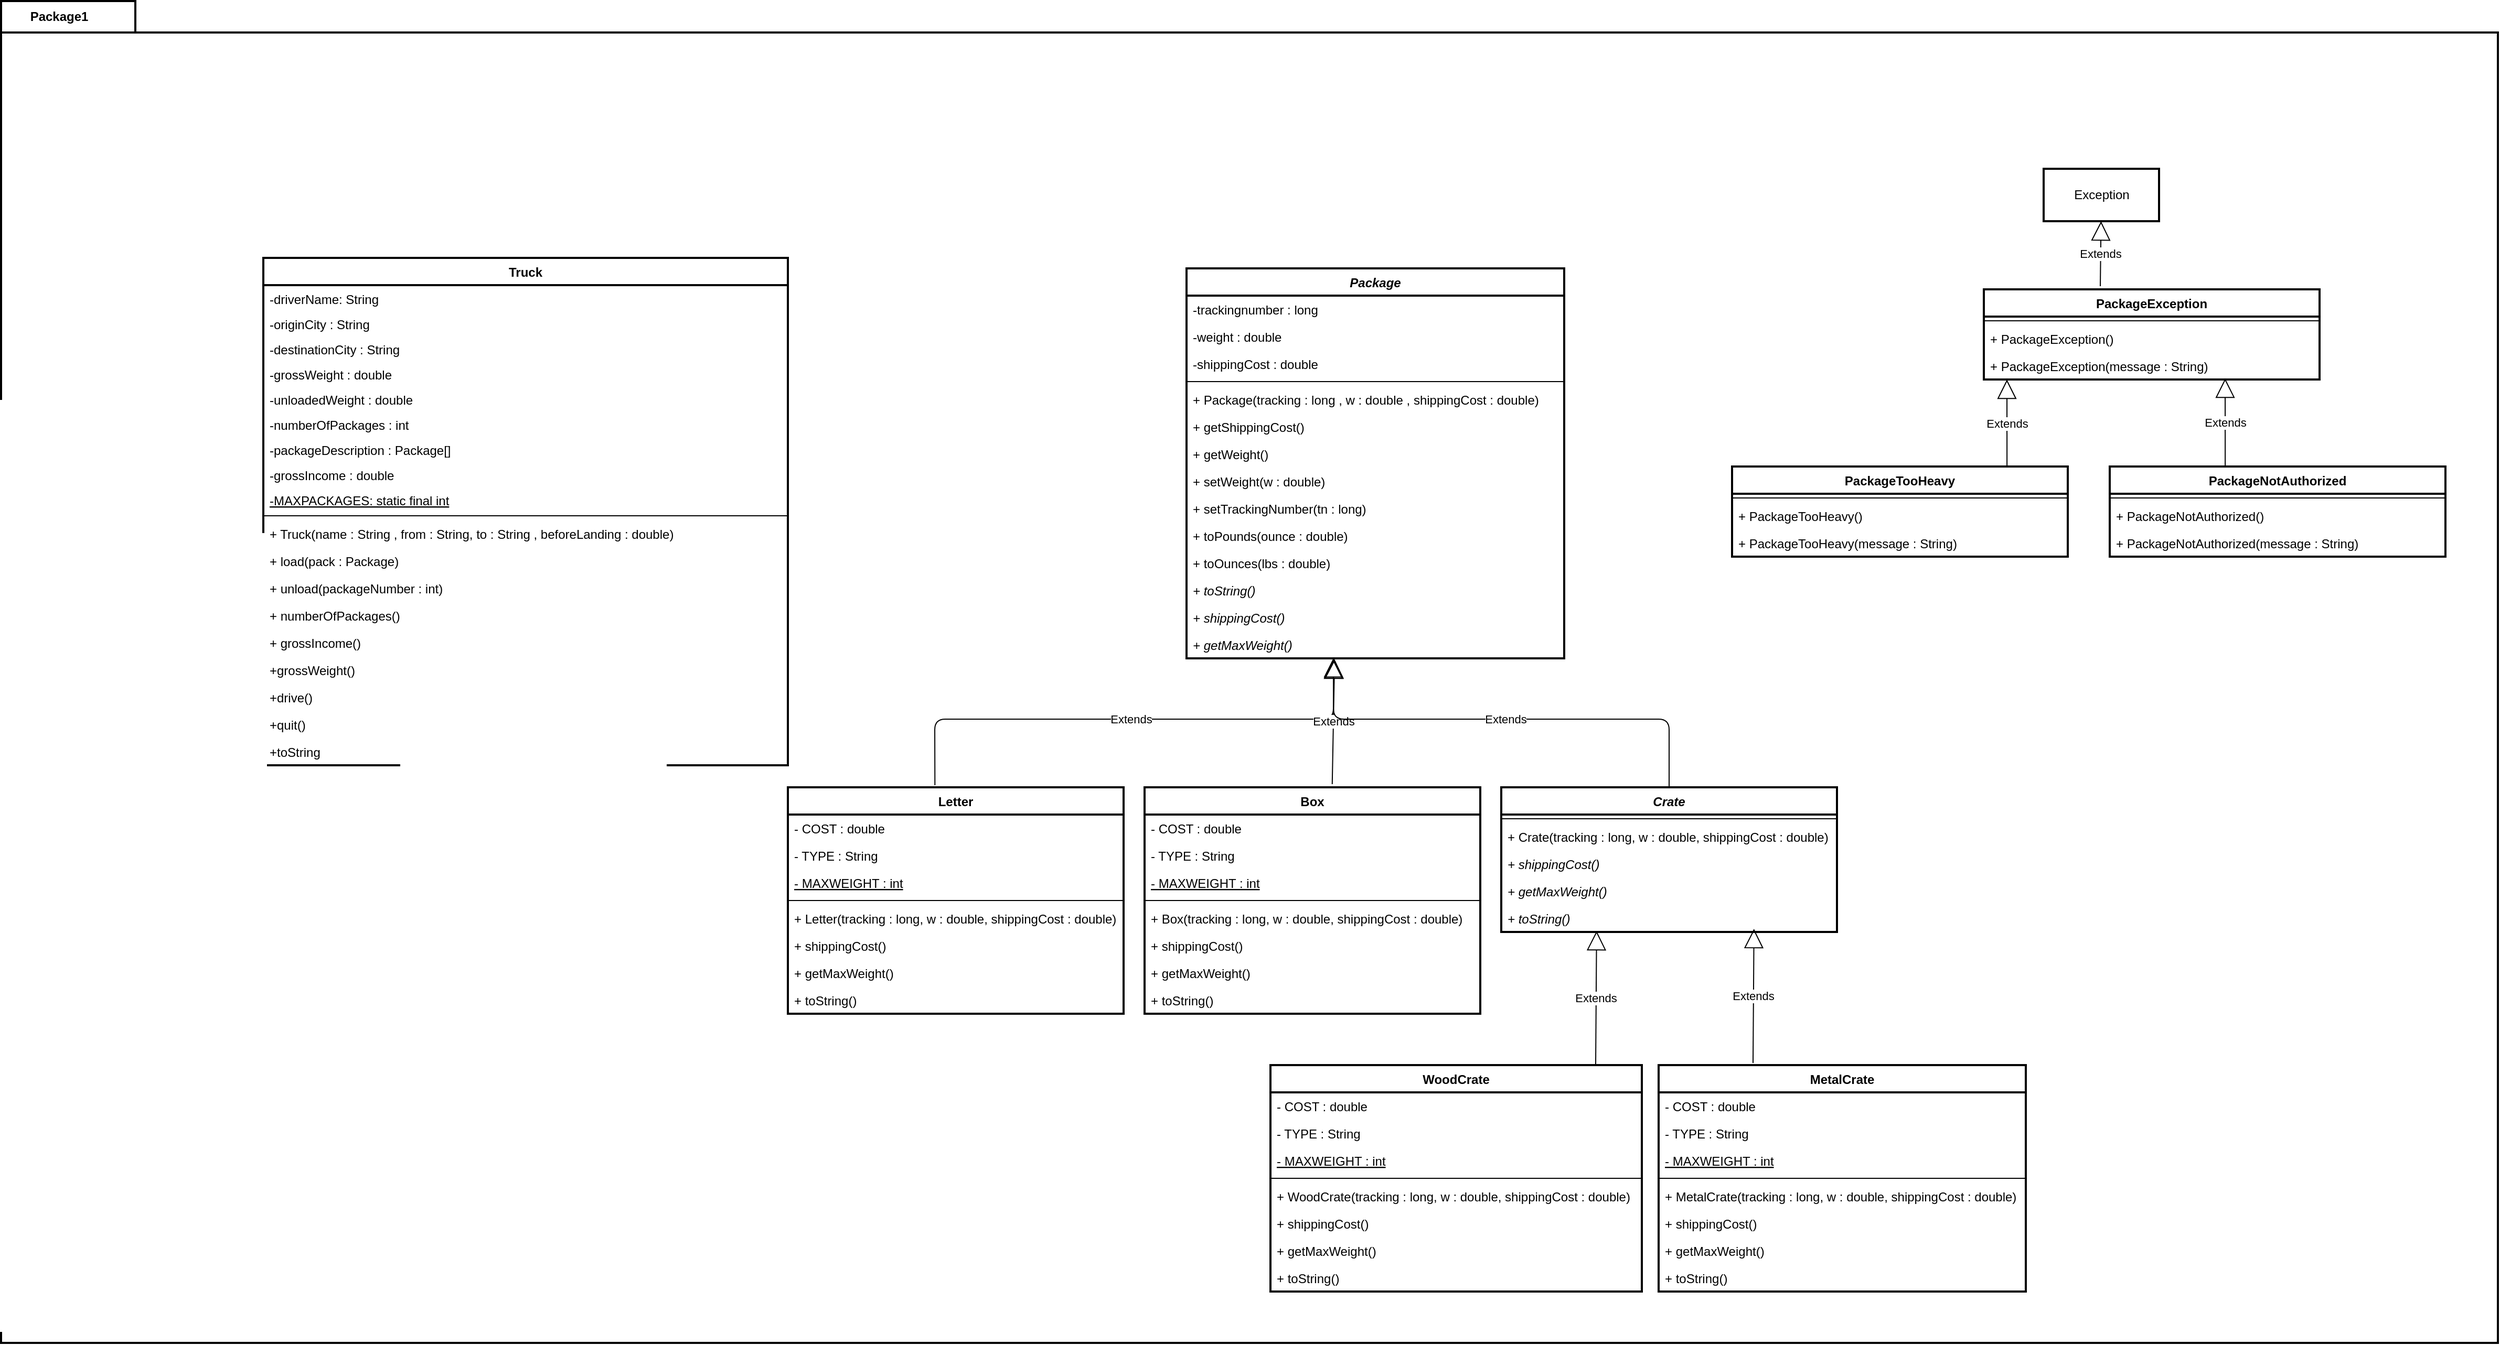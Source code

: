<mxfile version="14.9.0" type="device"><diagram id="C5RBs43oDa-KdzZeNtuy" name="Page-1"><mxGraphModel dx="4028" dy="-80" grid="1" gridSize="10" guides="1" tooltips="1" connect="1" arrows="1" fold="1" page="1" pageScale="1" pageWidth="827" pageHeight="1169" math="0" shadow="0"><root><mxCell id="WIyWlLk6GJQsqaUBKTNV-0"/><mxCell id="WIyWlLk6GJQsqaUBKTNV-1" parent="WIyWlLk6GJQsqaUBKTNV-0"/><mxCell id="uE3vfTBOWrBRtbC8LboP-192" value="Package1" style="shape=folder;fontStyle=1;tabWidth=110;tabHeight=30;tabPosition=left;html=1;boundedLbl=1;labelInHeader=1;container=1;collapsible=0;recursiveResize=0;fontSize=12;strokeColor=#000000;strokeWidth=2;" parent="WIyWlLk6GJQsqaUBKTNV-1" vertex="1"><mxGeometry x="-1210" y="1400" width="2380" height="1280" as="geometry"/></mxCell><mxCell id="uE3vfTBOWrBRtbC8LboP-15" value="Truck" style="swimlane;fontStyle=1;align=center;verticalAlign=top;childLayout=stackLayout;horizontal=1;startSize=26;horizontalStack=0;resizeParent=1;resizeParentMax=0;resizeLast=0;collapsible=1;marginBottom=0;strokeColor=#000000;strokeWidth=2;" parent="uE3vfTBOWrBRtbC8LboP-192" vertex="1"><mxGeometry x="250" y="245" width="500" height="484" as="geometry"/></mxCell><mxCell id="uE3vfTBOWrBRtbC8LboP-31" value="-driverName: String" style="text;strokeColor=none;fillColor=none;align=left;verticalAlign=top;spacingLeft=4;spacingRight=4;overflow=hidden;rotatable=0;points=[[0,0.5],[1,0.5]];portConstraint=eastwest;" parent="uE3vfTBOWrBRtbC8LboP-15" vertex="1"><mxGeometry y="26" width="500" height="24" as="geometry"/></mxCell><mxCell id="uE3vfTBOWrBRtbC8LboP-30" value="-originCity : String" style="text;strokeColor=none;fillColor=none;align=left;verticalAlign=top;spacingLeft=4;spacingRight=4;overflow=hidden;rotatable=0;points=[[0,0.5],[1,0.5]];portConstraint=eastwest;" parent="uE3vfTBOWrBRtbC8LboP-15" vertex="1"><mxGeometry y="50" width="500" height="24" as="geometry"/></mxCell><mxCell id="uE3vfTBOWrBRtbC8LboP-29" value="-destinationCity : String" style="text;strokeColor=none;fillColor=none;align=left;verticalAlign=top;spacingLeft=4;spacingRight=4;overflow=hidden;rotatable=0;points=[[0,0.5],[1,0.5]];portConstraint=eastwest;" parent="uE3vfTBOWrBRtbC8LboP-15" vertex="1"><mxGeometry y="74" width="500" height="24" as="geometry"/></mxCell><mxCell id="uE3vfTBOWrBRtbC8LboP-33" value="-grossWeight : double" style="text;strokeColor=none;fillColor=none;align=left;verticalAlign=top;spacingLeft=4;spacingRight=4;overflow=hidden;rotatable=0;points=[[0,0.5],[1,0.5]];portConstraint=eastwest;" parent="uE3vfTBOWrBRtbC8LboP-15" vertex="1"><mxGeometry y="98" width="500" height="24" as="geometry"/></mxCell><mxCell id="uE3vfTBOWrBRtbC8LboP-32" value="-unloadedWeight : double" style="text;strokeColor=none;fillColor=none;align=left;verticalAlign=top;spacingLeft=4;spacingRight=4;overflow=hidden;rotatable=0;points=[[0,0.5],[1,0.5]];portConstraint=eastwest;" parent="uE3vfTBOWrBRtbC8LboP-15" vertex="1"><mxGeometry y="122" width="500" height="24" as="geometry"/></mxCell><mxCell id="uE3vfTBOWrBRtbC8LboP-34" value="-numberOfPackages : int" style="text;strokeColor=none;fillColor=none;align=left;verticalAlign=top;spacingLeft=4;spacingRight=4;overflow=hidden;rotatable=0;points=[[0,0.5],[1,0.5]];portConstraint=eastwest;" parent="uE3vfTBOWrBRtbC8LboP-15" vertex="1"><mxGeometry y="146" width="500" height="24" as="geometry"/></mxCell><mxCell id="uE3vfTBOWrBRtbC8LboP-35" value="-packageDescription : Package[]" style="text;strokeColor=none;fillColor=none;align=left;verticalAlign=top;spacingLeft=4;spacingRight=4;overflow=hidden;rotatable=0;points=[[0,0.5],[1,0.5]];portConstraint=eastwest;" parent="uE3vfTBOWrBRtbC8LboP-15" vertex="1"><mxGeometry y="170" width="500" height="24" as="geometry"/></mxCell><mxCell id="uE3vfTBOWrBRtbC8LboP-36" value="-grossIncome : double" style="text;strokeColor=none;fillColor=none;align=left;verticalAlign=top;spacingLeft=4;spacingRight=4;overflow=hidden;rotatable=0;points=[[0,0.5],[1,0.5]];portConstraint=eastwest;" parent="uE3vfTBOWrBRtbC8LboP-15" vertex="1"><mxGeometry y="194" width="500" height="24" as="geometry"/></mxCell><mxCell id="uE3vfTBOWrBRtbC8LboP-16" value="-MAXPACKAGES: static final int" style="text;strokeColor=none;fillColor=none;align=left;verticalAlign=top;spacingLeft=4;spacingRight=4;overflow=hidden;rotatable=0;points=[[0,0.5],[1,0.5]];portConstraint=eastwest;fontStyle=4" parent="uE3vfTBOWrBRtbC8LboP-15" vertex="1"><mxGeometry y="218" width="500" height="24" as="geometry"/></mxCell><mxCell id="uE3vfTBOWrBRtbC8LboP-17" value="" style="line;strokeWidth=1;fillColor=none;align=left;verticalAlign=middle;spacingTop=-1;spacingLeft=3;spacingRight=3;rotatable=0;labelPosition=right;points=[];portConstraint=eastwest;" parent="uE3vfTBOWrBRtbC8LboP-15" vertex="1"><mxGeometry y="242" width="500" height="8" as="geometry"/></mxCell><mxCell id="uE3vfTBOWrBRtbC8LboP-37" value="+ Truck(name : String , from : String, to : String , beforeLanding : double)" style="text;strokeColor=none;fillColor=none;align=left;verticalAlign=top;spacingLeft=4;spacingRight=4;overflow=hidden;rotatable=0;points=[[0,0.5],[1,0.5]];portConstraint=eastwest;" parent="uE3vfTBOWrBRtbC8LboP-15" vertex="1"><mxGeometry y="250" width="500" height="26" as="geometry"/></mxCell><mxCell id="uE3vfTBOWrBRtbC8LboP-38" value="+ load(pack : Package)" style="text;strokeColor=none;fillColor=none;align=left;verticalAlign=top;spacingLeft=4;spacingRight=4;overflow=hidden;rotatable=0;points=[[0,0.5],[1,0.5]];portConstraint=eastwest;" parent="uE3vfTBOWrBRtbC8LboP-15" vertex="1"><mxGeometry y="276" width="500" height="26" as="geometry"/></mxCell><mxCell id="uE3vfTBOWrBRtbC8LboP-18" value="+ unload(packageNumber : int)" style="text;strokeColor=none;fillColor=none;align=left;verticalAlign=top;spacingLeft=4;spacingRight=4;overflow=hidden;rotatable=0;points=[[0,0.5],[1,0.5]];portConstraint=eastwest;" parent="uE3vfTBOWrBRtbC8LboP-15" vertex="1"><mxGeometry y="302" width="500" height="26" as="geometry"/></mxCell><mxCell id="uE3vfTBOWrBRtbC8LboP-94" value="+ numberOfPackages()" style="text;strokeColor=none;fillColor=none;align=left;verticalAlign=top;spacingLeft=4;spacingRight=4;overflow=hidden;rotatable=0;points=[[0,0.5],[1,0.5]];portConstraint=eastwest;" parent="uE3vfTBOWrBRtbC8LboP-15" vertex="1"><mxGeometry y="328" width="500" height="26" as="geometry"/></mxCell><mxCell id="uE3vfTBOWrBRtbC8LboP-95" value="+ grossIncome()" style="text;strokeColor=none;fillColor=none;align=left;verticalAlign=top;spacingLeft=4;spacingRight=4;overflow=hidden;rotatable=0;points=[[0,0.5],[1,0.5]];portConstraint=eastwest;" parent="uE3vfTBOWrBRtbC8LboP-15" vertex="1"><mxGeometry y="354" width="500" height="26" as="geometry"/></mxCell><mxCell id="uE3vfTBOWrBRtbC8LboP-96" value="+grossWeight()" style="text;strokeColor=none;fillColor=none;align=left;verticalAlign=top;spacingLeft=4;spacingRight=4;overflow=hidden;rotatable=0;points=[[0,0.5],[1,0.5]];portConstraint=eastwest;" parent="uE3vfTBOWrBRtbC8LboP-15" vertex="1"><mxGeometry y="380" width="500" height="26" as="geometry"/></mxCell><mxCell id="uE3vfTBOWrBRtbC8LboP-97" value="+drive()" style="text;strokeColor=none;fillColor=none;align=left;verticalAlign=top;spacingLeft=4;spacingRight=4;overflow=hidden;rotatable=0;points=[[0,0.5],[1,0.5]];portConstraint=eastwest;" parent="uE3vfTBOWrBRtbC8LboP-15" vertex="1"><mxGeometry y="406" width="500" height="26" as="geometry"/></mxCell><mxCell id="uE3vfTBOWrBRtbC8LboP-98" value="+quit()" style="text;strokeColor=none;fillColor=none;align=left;verticalAlign=top;spacingLeft=4;spacingRight=4;overflow=hidden;rotatable=0;points=[[0,0.5],[1,0.5]];portConstraint=eastwest;" parent="uE3vfTBOWrBRtbC8LboP-15" vertex="1"><mxGeometry y="432" width="500" height="26" as="geometry"/></mxCell><mxCell id="uE3vfTBOWrBRtbC8LboP-99" value="+toString" style="text;strokeColor=none;fillColor=none;align=left;verticalAlign=top;spacingLeft=4;spacingRight=4;overflow=hidden;rotatable=0;points=[[0,0.5],[1,0.5]];portConstraint=eastwest;" parent="uE3vfTBOWrBRtbC8LboP-15" vertex="1"><mxGeometry y="458" width="500" height="26" as="geometry"/></mxCell><mxCell id="uE3vfTBOWrBRtbC8LboP-100" value="Package" style="swimlane;fontStyle=3;align=center;verticalAlign=top;childLayout=stackLayout;horizontal=1;startSize=26;horizontalStack=0;resizeParent=1;resizeParentMax=0;resizeLast=0;collapsible=1;marginBottom=0;strokeColor=#000000;strokeWidth=2;" parent="uE3vfTBOWrBRtbC8LboP-192" vertex="1"><mxGeometry x="1130" y="255" width="360" height="372" as="geometry"/></mxCell><mxCell id="uE3vfTBOWrBRtbC8LboP-101" value="-trackingnumber : long" style="text;strokeColor=none;fillColor=none;align=left;verticalAlign=top;spacingLeft=4;spacingRight=4;overflow=hidden;rotatable=0;points=[[0,0.5],[1,0.5]];portConstraint=eastwest;" parent="uE3vfTBOWrBRtbC8LboP-100" vertex="1"><mxGeometry y="26" width="360" height="26" as="geometry"/></mxCell><mxCell id="uE3vfTBOWrBRtbC8LboP-104" value="-weight : double" style="text;strokeColor=none;fillColor=none;align=left;verticalAlign=top;spacingLeft=4;spacingRight=4;overflow=hidden;rotatable=0;points=[[0,0.5],[1,0.5]];portConstraint=eastwest;" parent="uE3vfTBOWrBRtbC8LboP-100" vertex="1"><mxGeometry y="52" width="360" height="26" as="geometry"/></mxCell><mxCell id="uE3vfTBOWrBRtbC8LboP-105" value="-shippingCost : double" style="text;strokeColor=none;fillColor=none;align=left;verticalAlign=top;spacingLeft=4;spacingRight=4;overflow=hidden;rotatable=0;points=[[0,0.5],[1,0.5]];portConstraint=eastwest;" parent="uE3vfTBOWrBRtbC8LboP-100" vertex="1"><mxGeometry y="78" width="360" height="26" as="geometry"/></mxCell><mxCell id="uE3vfTBOWrBRtbC8LboP-102" value="" style="line;strokeWidth=1;fillColor=none;align=left;verticalAlign=middle;spacingTop=-1;spacingLeft=3;spacingRight=3;rotatable=0;labelPosition=right;points=[];portConstraint=eastwest;" parent="uE3vfTBOWrBRtbC8LboP-100" vertex="1"><mxGeometry y="104" width="360" height="8" as="geometry"/></mxCell><mxCell id="uE3vfTBOWrBRtbC8LboP-103" value="+ Package(tracking : long , w : double , shippingCost : double)" style="text;strokeColor=none;fillColor=none;align=left;verticalAlign=top;spacingLeft=4;spacingRight=4;overflow=hidden;rotatable=0;points=[[0,0.5],[1,0.5]];portConstraint=eastwest;" parent="uE3vfTBOWrBRtbC8LboP-100" vertex="1"><mxGeometry y="112" width="360" height="26" as="geometry"/></mxCell><mxCell id="uE3vfTBOWrBRtbC8LboP-112" value="+ getShippingCost()" style="text;strokeColor=none;fillColor=none;align=left;verticalAlign=top;spacingLeft=4;spacingRight=4;overflow=hidden;rotatable=0;points=[[0,0.5],[1,0.5]];portConstraint=eastwest;" parent="uE3vfTBOWrBRtbC8LboP-100" vertex="1"><mxGeometry y="138" width="360" height="26" as="geometry"/></mxCell><mxCell id="uE3vfTBOWrBRtbC8LboP-111" value="+ getWeight()" style="text;strokeColor=none;fillColor=none;align=left;verticalAlign=top;spacingLeft=4;spacingRight=4;overflow=hidden;rotatable=0;points=[[0,0.5],[1,0.5]];portConstraint=eastwest;" parent="uE3vfTBOWrBRtbC8LboP-100" vertex="1"><mxGeometry y="164" width="360" height="26" as="geometry"/></mxCell><mxCell id="uE3vfTBOWrBRtbC8LboP-113" value="+ setWeight(w : double)" style="text;strokeColor=none;fillColor=none;align=left;verticalAlign=top;spacingLeft=4;spacingRight=4;overflow=hidden;rotatable=0;points=[[0,0.5],[1,0.5]];portConstraint=eastwest;" parent="uE3vfTBOWrBRtbC8LboP-100" vertex="1"><mxGeometry y="190" width="360" height="26" as="geometry"/></mxCell><mxCell id="uE3vfTBOWrBRtbC8LboP-115" value="+ setTrackingNumber(tn : long)" style="text;strokeColor=none;fillColor=none;align=left;verticalAlign=top;spacingLeft=4;spacingRight=4;overflow=hidden;rotatable=0;points=[[0,0.5],[1,0.5]];portConstraint=eastwest;" parent="uE3vfTBOWrBRtbC8LboP-100" vertex="1"><mxGeometry y="216" width="360" height="26" as="geometry"/></mxCell><mxCell id="uE3vfTBOWrBRtbC8LboP-116" value="+ toPounds(ounce : double)" style="text;strokeColor=none;fillColor=none;align=left;verticalAlign=top;spacingLeft=4;spacingRight=4;overflow=hidden;rotatable=0;points=[[0,0.5],[1,0.5]];portConstraint=eastwest;" parent="uE3vfTBOWrBRtbC8LboP-100" vertex="1"><mxGeometry y="242" width="360" height="26" as="geometry"/></mxCell><mxCell id="uE3vfTBOWrBRtbC8LboP-117" value="+ toOunces(lbs : double)" style="text;strokeColor=none;fillColor=none;align=left;verticalAlign=top;spacingLeft=4;spacingRight=4;overflow=hidden;rotatable=0;points=[[0,0.5],[1,0.5]];portConstraint=eastwest;" parent="uE3vfTBOWrBRtbC8LboP-100" vertex="1"><mxGeometry y="268" width="360" height="26" as="geometry"/></mxCell><mxCell id="uE3vfTBOWrBRtbC8LboP-118" value="+ toString()" style="text;strokeColor=none;fillColor=none;align=left;verticalAlign=top;spacingLeft=4;spacingRight=4;overflow=hidden;rotatable=0;points=[[0,0.5],[1,0.5]];portConstraint=eastwest;fontStyle=2" parent="uE3vfTBOWrBRtbC8LboP-100" vertex="1"><mxGeometry y="294" width="360" height="26" as="geometry"/></mxCell><mxCell id="uE3vfTBOWrBRtbC8LboP-119" value="+ shippingCost()" style="text;strokeColor=none;fillColor=none;align=left;verticalAlign=top;spacingLeft=4;spacingRight=4;overflow=hidden;rotatable=0;points=[[0,0.5],[1,0.5]];portConstraint=eastwest;fontStyle=2" parent="uE3vfTBOWrBRtbC8LboP-100" vertex="1"><mxGeometry y="320" width="360" height="26" as="geometry"/></mxCell><mxCell id="uE3vfTBOWrBRtbC8LboP-106" value="+ getMaxWeight()" style="text;strokeColor=none;fillColor=none;align=left;verticalAlign=top;spacingLeft=4;spacingRight=4;overflow=hidden;rotatable=0;points=[[0,0.5],[1,0.5]];portConstraint=eastwest;fontStyle=2" parent="uE3vfTBOWrBRtbC8LboP-100" vertex="1"><mxGeometry y="346" width="360" height="26" as="geometry"/></mxCell><mxCell id="uE3vfTBOWrBRtbC8LboP-120" value="Letter" style="swimlane;fontStyle=1;align=center;verticalAlign=top;childLayout=stackLayout;horizontal=1;startSize=26;horizontalStack=0;resizeParent=1;resizeParentMax=0;resizeLast=0;collapsible=1;marginBottom=0;strokeColor=#000000;strokeWidth=2;" parent="uE3vfTBOWrBRtbC8LboP-192" vertex="1"><mxGeometry x="750" y="750" width="320" height="216" as="geometry"/></mxCell><mxCell id="uE3vfTBOWrBRtbC8LboP-126" value="- COST : double" style="text;strokeColor=none;fillColor=none;align=left;verticalAlign=top;spacingLeft=4;spacingRight=4;overflow=hidden;rotatable=0;points=[[0,0.5],[1,0.5]];portConstraint=eastwest;" parent="uE3vfTBOWrBRtbC8LboP-120" vertex="1"><mxGeometry y="26" width="320" height="26" as="geometry"/></mxCell><mxCell id="uE3vfTBOWrBRtbC8LboP-127" value="- TYPE : String" style="text;strokeColor=none;fillColor=none;align=left;verticalAlign=top;spacingLeft=4;spacingRight=4;overflow=hidden;rotatable=0;points=[[0,0.5],[1,0.5]];portConstraint=eastwest;" parent="uE3vfTBOWrBRtbC8LboP-120" vertex="1"><mxGeometry y="52" width="320" height="26" as="geometry"/></mxCell><mxCell id="uE3vfTBOWrBRtbC8LboP-121" value="- MAXWEIGHT : int" style="text;strokeColor=none;fillColor=none;align=left;verticalAlign=top;spacingLeft=4;spacingRight=4;overflow=hidden;rotatable=0;points=[[0,0.5],[1,0.5]];portConstraint=eastwest;fontStyle=4" parent="uE3vfTBOWrBRtbC8LboP-120" vertex="1"><mxGeometry y="78" width="320" height="26" as="geometry"/></mxCell><mxCell id="uE3vfTBOWrBRtbC8LboP-122" value="" style="line;strokeWidth=1;fillColor=none;align=left;verticalAlign=middle;spacingTop=-1;spacingLeft=3;spacingRight=3;rotatable=0;labelPosition=right;points=[];portConstraint=eastwest;" parent="uE3vfTBOWrBRtbC8LboP-120" vertex="1"><mxGeometry y="104" width="320" height="8" as="geometry"/></mxCell><mxCell id="uE3vfTBOWrBRtbC8LboP-128" value="+ Letter(tracking : long, w : double, shippingCost : double)" style="text;strokeColor=none;fillColor=none;align=left;verticalAlign=top;spacingLeft=4;spacingRight=4;overflow=hidden;rotatable=0;points=[[0,0.5],[1,0.5]];portConstraint=eastwest;" parent="uE3vfTBOWrBRtbC8LboP-120" vertex="1"><mxGeometry y="112" width="320" height="26" as="geometry"/></mxCell><mxCell id="uE3vfTBOWrBRtbC8LboP-129" value="+ shippingCost()" style="text;strokeColor=none;fillColor=none;align=left;verticalAlign=top;spacingLeft=4;spacingRight=4;overflow=hidden;rotatable=0;points=[[0,0.5],[1,0.5]];portConstraint=eastwest;" parent="uE3vfTBOWrBRtbC8LboP-120" vertex="1"><mxGeometry y="138" width="320" height="26" as="geometry"/></mxCell><mxCell id="uE3vfTBOWrBRtbC8LboP-130" value="+ getMaxWeight()" style="text;strokeColor=none;fillColor=none;align=left;verticalAlign=top;spacingLeft=4;spacingRight=4;overflow=hidden;rotatable=0;points=[[0,0.5],[1,0.5]];portConstraint=eastwest;" parent="uE3vfTBOWrBRtbC8LboP-120" vertex="1"><mxGeometry y="164" width="320" height="26" as="geometry"/></mxCell><mxCell id="uE3vfTBOWrBRtbC8LboP-123" value="+ toString()" style="text;strokeColor=none;fillColor=none;align=left;verticalAlign=top;spacingLeft=4;spacingRight=4;overflow=hidden;rotatable=0;points=[[0,0.5],[1,0.5]];portConstraint=eastwest;" parent="uE3vfTBOWrBRtbC8LboP-120" vertex="1"><mxGeometry y="190" width="320" height="26" as="geometry"/></mxCell><mxCell id="uE3vfTBOWrBRtbC8LboP-125" value="Extends" style="endArrow=block;endSize=16;endFill=0;html=1;exitX=0.438;exitY=-0.009;exitDx=0;exitDy=0;exitPerimeter=0;" parent="uE3vfTBOWrBRtbC8LboP-192" source="uE3vfTBOWrBRtbC8LboP-120" edge="1"><mxGeometry width="160" relative="1" as="geometry"><mxPoint x="1070" y="775" as="sourcePoint"/><mxPoint x="1270" y="628" as="targetPoint"/><Array as="points"><mxPoint x="890" y="685"/><mxPoint x="1270" y="685"/></Array></mxGeometry></mxCell><mxCell id="uE3vfTBOWrBRtbC8LboP-131" value="Box" style="swimlane;fontStyle=1;align=center;verticalAlign=top;childLayout=stackLayout;horizontal=1;startSize=26;horizontalStack=0;resizeParent=1;resizeParentMax=0;resizeLast=0;collapsible=1;marginBottom=0;strokeColor=#000000;strokeWidth=2;" parent="uE3vfTBOWrBRtbC8LboP-192" vertex="1"><mxGeometry x="1090" y="750" width="320" height="216" as="geometry"/></mxCell><mxCell id="uE3vfTBOWrBRtbC8LboP-132" value="- COST : double" style="text;strokeColor=none;fillColor=none;align=left;verticalAlign=top;spacingLeft=4;spacingRight=4;overflow=hidden;rotatable=0;points=[[0,0.5],[1,0.5]];portConstraint=eastwest;" parent="uE3vfTBOWrBRtbC8LboP-131" vertex="1"><mxGeometry y="26" width="320" height="26" as="geometry"/></mxCell><mxCell id="uE3vfTBOWrBRtbC8LboP-133" value="- TYPE : String" style="text;strokeColor=none;fillColor=none;align=left;verticalAlign=top;spacingLeft=4;spacingRight=4;overflow=hidden;rotatable=0;points=[[0,0.5],[1,0.5]];portConstraint=eastwest;" parent="uE3vfTBOWrBRtbC8LboP-131" vertex="1"><mxGeometry y="52" width="320" height="26" as="geometry"/></mxCell><mxCell id="uE3vfTBOWrBRtbC8LboP-134" value="- MAXWEIGHT : int" style="text;strokeColor=none;fillColor=none;align=left;verticalAlign=top;spacingLeft=4;spacingRight=4;overflow=hidden;rotatable=0;points=[[0,0.5],[1,0.5]];portConstraint=eastwest;fontStyle=4" parent="uE3vfTBOWrBRtbC8LboP-131" vertex="1"><mxGeometry y="78" width="320" height="26" as="geometry"/></mxCell><mxCell id="uE3vfTBOWrBRtbC8LboP-135" value="" style="line;strokeWidth=1;fillColor=none;align=left;verticalAlign=middle;spacingTop=-1;spacingLeft=3;spacingRight=3;rotatable=0;labelPosition=right;points=[];portConstraint=eastwest;" parent="uE3vfTBOWrBRtbC8LboP-131" vertex="1"><mxGeometry y="104" width="320" height="8" as="geometry"/></mxCell><mxCell id="uE3vfTBOWrBRtbC8LboP-136" value="+ Box(tracking : long, w : double, shippingCost : double)" style="text;strokeColor=none;fillColor=none;align=left;verticalAlign=top;spacingLeft=4;spacingRight=4;overflow=hidden;rotatable=0;points=[[0,0.5],[1,0.5]];portConstraint=eastwest;fontSize=12;" parent="uE3vfTBOWrBRtbC8LboP-131" vertex="1"><mxGeometry y="112" width="320" height="26" as="geometry"/></mxCell><mxCell id="uE3vfTBOWrBRtbC8LboP-137" value="+ shippingCost()" style="text;strokeColor=none;fillColor=none;align=left;verticalAlign=top;spacingLeft=4;spacingRight=4;overflow=hidden;rotatable=0;points=[[0,0.5],[1,0.5]];portConstraint=eastwest;" parent="uE3vfTBOWrBRtbC8LboP-131" vertex="1"><mxGeometry y="138" width="320" height="26" as="geometry"/></mxCell><mxCell id="uE3vfTBOWrBRtbC8LboP-138" value="+ getMaxWeight()" style="text;strokeColor=none;fillColor=none;align=left;verticalAlign=top;spacingLeft=4;spacingRight=4;overflow=hidden;rotatable=0;points=[[0,0.5],[1,0.5]];portConstraint=eastwest;" parent="uE3vfTBOWrBRtbC8LboP-131" vertex="1"><mxGeometry y="164" width="320" height="26" as="geometry"/></mxCell><mxCell id="uE3vfTBOWrBRtbC8LboP-139" value="+ toString()" style="text;strokeColor=none;fillColor=none;align=left;verticalAlign=top;spacingLeft=4;spacingRight=4;overflow=hidden;rotatable=0;points=[[0,0.5],[1,0.5]];portConstraint=eastwest;" parent="uE3vfTBOWrBRtbC8LboP-131" vertex="1"><mxGeometry y="190" width="320" height="26" as="geometry"/></mxCell><mxCell id="uE3vfTBOWrBRtbC8LboP-140" value="Extends" style="endArrow=block;endSize=16;endFill=0;html=1;entryX=0.392;entryY=1.032;entryDx=0;entryDy=0;entryPerimeter=0;exitX=0.559;exitY=-0.014;exitDx=0;exitDy=0;exitPerimeter=0;" parent="uE3vfTBOWrBRtbC8LboP-192" source="uE3vfTBOWrBRtbC8LboP-131" target="uE3vfTBOWrBRtbC8LboP-106" edge="1"><mxGeometry width="160" relative="1" as="geometry"><mxPoint x="1271" y="715" as="sourcePoint"/><mxPoint x="1160" y="626.998" as="targetPoint"/><Array as="points"/></mxGeometry></mxCell><mxCell id="uE3vfTBOWrBRtbC8LboP-141" value="Crate" style="swimlane;fontStyle=3;align=center;verticalAlign=top;childLayout=stackLayout;horizontal=1;startSize=26;horizontalStack=0;resizeParent=1;resizeParentMax=0;resizeLast=0;collapsible=1;marginBottom=0;strokeColor=#000000;strokeWidth=2;" parent="uE3vfTBOWrBRtbC8LboP-192" vertex="1"><mxGeometry x="1430" y="750" width="320" height="138" as="geometry"/></mxCell><mxCell id="uE3vfTBOWrBRtbC8LboP-145" value="" style="line;strokeWidth=1;fillColor=none;align=left;verticalAlign=middle;spacingTop=-1;spacingLeft=3;spacingRight=3;rotatable=0;labelPosition=right;points=[];portConstraint=eastwest;" parent="uE3vfTBOWrBRtbC8LboP-141" vertex="1"><mxGeometry y="26" width="320" height="8" as="geometry"/></mxCell><mxCell id="uE3vfTBOWrBRtbC8LboP-146" value="+ Crate(tracking : long, w : double, shippingCost : double)" style="text;strokeColor=none;fillColor=none;align=left;verticalAlign=top;spacingLeft=4;spacingRight=4;overflow=hidden;rotatable=0;points=[[0,0.5],[1,0.5]];portConstraint=eastwest;fontSize=12;" parent="uE3vfTBOWrBRtbC8LboP-141" vertex="1"><mxGeometry y="34" width="320" height="26" as="geometry"/></mxCell><mxCell id="uE3vfTBOWrBRtbC8LboP-147" value="+ shippingCost()" style="text;strokeColor=none;fillColor=none;align=left;verticalAlign=top;spacingLeft=4;spacingRight=4;overflow=hidden;rotatable=0;points=[[0,0.5],[1,0.5]];portConstraint=eastwest;fontStyle=2" parent="uE3vfTBOWrBRtbC8LboP-141" vertex="1"><mxGeometry y="60" width="320" height="26" as="geometry"/></mxCell><mxCell id="uE3vfTBOWrBRtbC8LboP-148" value="+ getMaxWeight()" style="text;strokeColor=none;fillColor=none;align=left;verticalAlign=top;spacingLeft=4;spacingRight=4;overflow=hidden;rotatable=0;points=[[0,0.5],[1,0.5]];portConstraint=eastwest;fontStyle=2" parent="uE3vfTBOWrBRtbC8LboP-141" vertex="1"><mxGeometry y="86" width="320" height="26" as="geometry"/></mxCell><mxCell id="uE3vfTBOWrBRtbC8LboP-149" value="+ toString()" style="text;strokeColor=none;fillColor=none;align=left;verticalAlign=top;spacingLeft=4;spacingRight=4;overflow=hidden;rotatable=0;points=[[0,0.5],[1,0.5]];portConstraint=eastwest;fontStyle=2" parent="uE3vfTBOWrBRtbC8LboP-141" vertex="1"><mxGeometry y="112" width="320" height="26" as="geometry"/></mxCell><mxCell id="uE3vfTBOWrBRtbC8LboP-150" value="Extends" style="endArrow=block;endSize=16;endFill=0;html=1;exitX=0.5;exitY=0;exitDx=0;exitDy=0;entryX=0.389;entryY=0.986;entryDx=0;entryDy=0;entryPerimeter=0;" parent="uE3vfTBOWrBRtbC8LboP-192" source="uE3vfTBOWrBRtbC8LboP-141" target="uE3vfTBOWrBRtbC8LboP-106" edge="1"><mxGeometry width="160" relative="1" as="geometry"><mxPoint x="1171.04" y="733.92" as="sourcePoint"/><mxPoint x="1240" y="637" as="targetPoint"/><Array as="points"><mxPoint x="1590" y="685"/><mxPoint x="1270" y="685"/></Array></mxGeometry></mxCell><mxCell id="uE3vfTBOWrBRtbC8LboP-151" value="WoodCrate" style="swimlane;fontStyle=1;align=center;verticalAlign=top;childLayout=stackLayout;horizontal=1;startSize=26;horizontalStack=0;resizeParent=1;resizeParentMax=0;resizeLast=0;collapsible=1;marginBottom=0;strokeColor=#000000;strokeWidth=2;" parent="uE3vfTBOWrBRtbC8LboP-192" vertex="1"><mxGeometry x="1210" y="1015" width="354" height="216" as="geometry"/></mxCell><mxCell id="uE3vfTBOWrBRtbC8LboP-152" value="- COST : double" style="text;strokeColor=none;fillColor=none;align=left;verticalAlign=top;spacingLeft=4;spacingRight=4;overflow=hidden;rotatable=0;points=[[0,0.5],[1,0.5]];portConstraint=eastwest;" parent="uE3vfTBOWrBRtbC8LboP-151" vertex="1"><mxGeometry y="26" width="354" height="26" as="geometry"/></mxCell><mxCell id="uE3vfTBOWrBRtbC8LboP-153" value="- TYPE : String" style="text;strokeColor=none;fillColor=none;align=left;verticalAlign=top;spacingLeft=4;spacingRight=4;overflow=hidden;rotatable=0;points=[[0,0.5],[1,0.5]];portConstraint=eastwest;" parent="uE3vfTBOWrBRtbC8LboP-151" vertex="1"><mxGeometry y="52" width="354" height="26" as="geometry"/></mxCell><mxCell id="uE3vfTBOWrBRtbC8LboP-154" value="- MAXWEIGHT : int" style="text;strokeColor=none;fillColor=none;align=left;verticalAlign=top;spacingLeft=4;spacingRight=4;overflow=hidden;rotatable=0;points=[[0,0.5],[1,0.5]];portConstraint=eastwest;fontStyle=4" parent="uE3vfTBOWrBRtbC8LboP-151" vertex="1"><mxGeometry y="78" width="354" height="26" as="geometry"/></mxCell><mxCell id="uE3vfTBOWrBRtbC8LboP-155" value="" style="line;strokeWidth=1;fillColor=none;align=left;verticalAlign=middle;spacingTop=-1;spacingLeft=3;spacingRight=3;rotatable=0;labelPosition=right;points=[];portConstraint=eastwest;" parent="uE3vfTBOWrBRtbC8LboP-151" vertex="1"><mxGeometry y="104" width="354" height="8" as="geometry"/></mxCell><mxCell id="uE3vfTBOWrBRtbC8LboP-156" value="+ WoodCrate(tracking : long, w : double, shippingCost : double)" style="text;strokeColor=none;fillColor=none;align=left;verticalAlign=top;spacingLeft=4;spacingRight=4;overflow=hidden;rotatable=0;points=[[0,0.5],[1,0.5]];portConstraint=eastwest;fontSize=12;" parent="uE3vfTBOWrBRtbC8LboP-151" vertex="1"><mxGeometry y="112" width="354" height="26" as="geometry"/></mxCell><mxCell id="uE3vfTBOWrBRtbC8LboP-157" value="+ shippingCost()" style="text;strokeColor=none;fillColor=none;align=left;verticalAlign=top;spacingLeft=4;spacingRight=4;overflow=hidden;rotatable=0;points=[[0,0.5],[1,0.5]];portConstraint=eastwest;" parent="uE3vfTBOWrBRtbC8LboP-151" vertex="1"><mxGeometry y="138" width="354" height="26" as="geometry"/></mxCell><mxCell id="uE3vfTBOWrBRtbC8LboP-158" value="+ getMaxWeight()" style="text;strokeColor=none;fillColor=none;align=left;verticalAlign=top;spacingLeft=4;spacingRight=4;overflow=hidden;rotatable=0;points=[[0,0.5],[1,0.5]];portConstraint=eastwest;" parent="uE3vfTBOWrBRtbC8LboP-151" vertex="1"><mxGeometry y="164" width="354" height="26" as="geometry"/></mxCell><mxCell id="uE3vfTBOWrBRtbC8LboP-159" value="+ toString()" style="text;strokeColor=none;fillColor=none;align=left;verticalAlign=top;spacingLeft=4;spacingRight=4;overflow=hidden;rotatable=0;points=[[0,0.5],[1,0.5]];portConstraint=eastwest;" parent="uE3vfTBOWrBRtbC8LboP-151" vertex="1"><mxGeometry y="190" width="354" height="26" as="geometry"/></mxCell><mxCell id="uE3vfTBOWrBRtbC8LboP-160" value="MetalCrate" style="swimlane;fontStyle=1;align=center;verticalAlign=top;childLayout=stackLayout;horizontal=1;startSize=26;horizontalStack=0;resizeParent=1;resizeParentMax=0;resizeLast=0;collapsible=1;marginBottom=0;strokeColor=#000000;strokeWidth=2;" parent="uE3vfTBOWrBRtbC8LboP-192" vertex="1"><mxGeometry x="1580" y="1015" width="350" height="216" as="geometry"/></mxCell><mxCell id="uE3vfTBOWrBRtbC8LboP-161" value="- COST : double" style="text;strokeColor=none;fillColor=none;align=left;verticalAlign=top;spacingLeft=4;spacingRight=4;overflow=hidden;rotatable=0;points=[[0,0.5],[1,0.5]];portConstraint=eastwest;" parent="uE3vfTBOWrBRtbC8LboP-160" vertex="1"><mxGeometry y="26" width="350" height="26" as="geometry"/></mxCell><mxCell id="uE3vfTBOWrBRtbC8LboP-162" value="- TYPE : String" style="text;strokeColor=none;fillColor=none;align=left;verticalAlign=top;spacingLeft=4;spacingRight=4;overflow=hidden;rotatable=0;points=[[0,0.5],[1,0.5]];portConstraint=eastwest;" parent="uE3vfTBOWrBRtbC8LboP-160" vertex="1"><mxGeometry y="52" width="350" height="26" as="geometry"/></mxCell><mxCell id="uE3vfTBOWrBRtbC8LboP-163" value="- MAXWEIGHT : int" style="text;strokeColor=none;fillColor=none;align=left;verticalAlign=top;spacingLeft=4;spacingRight=4;overflow=hidden;rotatable=0;points=[[0,0.5],[1,0.5]];portConstraint=eastwest;fontStyle=4" parent="uE3vfTBOWrBRtbC8LboP-160" vertex="1"><mxGeometry y="78" width="350" height="26" as="geometry"/></mxCell><mxCell id="uE3vfTBOWrBRtbC8LboP-164" value="" style="line;strokeWidth=1;fillColor=none;align=left;verticalAlign=middle;spacingTop=-1;spacingLeft=3;spacingRight=3;rotatable=0;labelPosition=right;points=[];portConstraint=eastwest;" parent="uE3vfTBOWrBRtbC8LboP-160" vertex="1"><mxGeometry y="104" width="350" height="8" as="geometry"/></mxCell><mxCell id="uE3vfTBOWrBRtbC8LboP-165" value="+ MetalCrate(tracking : long, w : double, shippingCost : double)" style="text;strokeColor=none;fillColor=none;align=left;verticalAlign=top;spacingLeft=4;spacingRight=4;overflow=hidden;rotatable=0;points=[[0,0.5],[1,0.5]];portConstraint=eastwest;fontSize=12;" parent="uE3vfTBOWrBRtbC8LboP-160" vertex="1"><mxGeometry y="112" width="350" height="26" as="geometry"/></mxCell><mxCell id="uE3vfTBOWrBRtbC8LboP-166" value="+ shippingCost()" style="text;strokeColor=none;fillColor=none;align=left;verticalAlign=top;spacingLeft=4;spacingRight=4;overflow=hidden;rotatable=0;points=[[0,0.5],[1,0.5]];portConstraint=eastwest;" parent="uE3vfTBOWrBRtbC8LboP-160" vertex="1"><mxGeometry y="138" width="350" height="26" as="geometry"/></mxCell><mxCell id="uE3vfTBOWrBRtbC8LboP-167" value="+ getMaxWeight()" style="text;strokeColor=none;fillColor=none;align=left;verticalAlign=top;spacingLeft=4;spacingRight=4;overflow=hidden;rotatable=0;points=[[0,0.5],[1,0.5]];portConstraint=eastwest;" parent="uE3vfTBOWrBRtbC8LboP-160" vertex="1"><mxGeometry y="164" width="350" height="26" as="geometry"/></mxCell><mxCell id="uE3vfTBOWrBRtbC8LboP-168" value="+ toString()" style="text;strokeColor=none;fillColor=none;align=left;verticalAlign=top;spacingLeft=4;spacingRight=4;overflow=hidden;rotatable=0;points=[[0,0.5],[1,0.5]];portConstraint=eastwest;" parent="uE3vfTBOWrBRtbC8LboP-160" vertex="1"><mxGeometry y="190" width="350" height="26" as="geometry"/></mxCell><mxCell id="uE3vfTBOWrBRtbC8LboP-169" value="Extends" style="endArrow=block;endSize=16;endFill=0;html=1;entryX=0.284;entryY=0.962;entryDx=0;entryDy=0;entryPerimeter=0;exitX=0.559;exitY=-0.014;exitDx=0;exitDy=0;exitPerimeter=0;" parent="uE3vfTBOWrBRtbC8LboP-192" target="uE3vfTBOWrBRtbC8LboP-149" edge="1"><mxGeometry width="160" relative="1" as="geometry"><mxPoint x="1520" y="1014.996" as="sourcePoint"/><mxPoint x="1522.24" y="895.852" as="targetPoint"/><Array as="points"/></mxGeometry></mxCell><mxCell id="uE3vfTBOWrBRtbC8LboP-170" value="Extends" style="endArrow=block;endSize=16;endFill=0;html=1;entryX=0.284;entryY=0.962;entryDx=0;entryDy=0;entryPerimeter=0;exitX=0.559;exitY=-0.014;exitDx=0;exitDy=0;exitPerimeter=0;" parent="uE3vfTBOWrBRtbC8LboP-192" edge="1"><mxGeometry width="160" relative="1" as="geometry"><mxPoint x="1670" y="1012.986" as="sourcePoint"/><mxPoint x="1670.88" y="885.002" as="targetPoint"/><Array as="points"/></mxGeometry></mxCell><mxCell id="uE3vfTBOWrBRtbC8LboP-171" value="PackageException" style="swimlane;fontStyle=1;align=center;verticalAlign=top;childLayout=stackLayout;horizontal=1;startSize=26;horizontalStack=0;resizeParent=1;resizeParentMax=0;resizeLast=0;collapsible=1;marginBottom=0;strokeColor=#000000;strokeWidth=2;" parent="uE3vfTBOWrBRtbC8LboP-192" vertex="1"><mxGeometry x="1890" y="275" width="320" height="86" as="geometry"/></mxCell><mxCell id="uE3vfTBOWrBRtbC8LboP-175" value="" style="line;strokeWidth=1;fillColor=none;align=left;verticalAlign=middle;spacingTop=-1;spacingLeft=3;spacingRight=3;rotatable=0;labelPosition=right;points=[];portConstraint=eastwest;" parent="uE3vfTBOWrBRtbC8LboP-171" vertex="1"><mxGeometry y="26" width="320" height="8" as="geometry"/></mxCell><mxCell id="uE3vfTBOWrBRtbC8LboP-177" value="+ PackageException()" style="text;strokeColor=none;fillColor=none;align=left;verticalAlign=top;spacingLeft=4;spacingRight=4;overflow=hidden;rotatable=0;points=[[0,0.5],[1,0.5]];portConstraint=eastwest;" parent="uE3vfTBOWrBRtbC8LboP-171" vertex="1"><mxGeometry y="34" width="320" height="26" as="geometry"/></mxCell><mxCell id="uE3vfTBOWrBRtbC8LboP-178" value="+ PackageException(message : String)" style="text;strokeColor=none;fillColor=none;align=left;verticalAlign=top;spacingLeft=4;spacingRight=4;overflow=hidden;rotatable=0;points=[[0,0.5],[1,0.5]];portConstraint=eastwest;" parent="uE3vfTBOWrBRtbC8LboP-171" vertex="1"><mxGeometry y="60" width="320" height="26" as="geometry"/></mxCell><mxCell id="uE3vfTBOWrBRtbC8LboP-180" value="Extends" style="endArrow=block;endSize=16;endFill=0;html=1;" parent="uE3vfTBOWrBRtbC8LboP-192" target="uE3vfTBOWrBRtbC8LboP-181" edge="1"><mxGeometry width="160" relative="1" as="geometry"><mxPoint x="2001" y="272" as="sourcePoint"/><mxPoint x="2002" y="185" as="targetPoint"/><Array as="points"/></mxGeometry></mxCell><mxCell id="uE3vfTBOWrBRtbC8LboP-181" value="Exception" style="html=1;fontSize=12;strokeColor=#000000;strokeWidth=2;" parent="uE3vfTBOWrBRtbC8LboP-192" vertex="1"><mxGeometry x="1947" y="160" width="110" height="50" as="geometry"/></mxCell><mxCell id="uE3vfTBOWrBRtbC8LboP-182" value="PackageTooHeavy" style="swimlane;fontStyle=1;align=center;verticalAlign=top;childLayout=stackLayout;horizontal=1;startSize=26;horizontalStack=0;resizeParent=1;resizeParentMax=0;resizeLast=0;collapsible=1;marginBottom=0;strokeColor=#000000;strokeWidth=2;" parent="uE3vfTBOWrBRtbC8LboP-192" vertex="1"><mxGeometry x="1650" y="444" width="320" height="86" as="geometry"/></mxCell><mxCell id="uE3vfTBOWrBRtbC8LboP-183" value="" style="line;strokeWidth=1;fillColor=none;align=left;verticalAlign=middle;spacingTop=-1;spacingLeft=3;spacingRight=3;rotatable=0;labelPosition=right;points=[];portConstraint=eastwest;" parent="uE3vfTBOWrBRtbC8LboP-182" vertex="1"><mxGeometry y="26" width="320" height="8" as="geometry"/></mxCell><mxCell id="uE3vfTBOWrBRtbC8LboP-184" value="+ PackageTooHeavy()" style="text;strokeColor=none;fillColor=none;align=left;verticalAlign=top;spacingLeft=4;spacingRight=4;overflow=hidden;rotatable=0;points=[[0,0.5],[1,0.5]];portConstraint=eastwest;" parent="uE3vfTBOWrBRtbC8LboP-182" vertex="1"><mxGeometry y="34" width="320" height="26" as="geometry"/></mxCell><mxCell id="uE3vfTBOWrBRtbC8LboP-185" value="+ PackageTooHeavy(message : String)" style="text;strokeColor=none;fillColor=none;align=left;verticalAlign=top;spacingLeft=4;spacingRight=4;overflow=hidden;rotatable=0;points=[[0,0.5],[1,0.5]];portConstraint=eastwest;" parent="uE3vfTBOWrBRtbC8LboP-182" vertex="1"><mxGeometry y="60" width="320" height="26" as="geometry"/></mxCell><mxCell id="uE3vfTBOWrBRtbC8LboP-186" value="PackageNotAuthorized" style="swimlane;fontStyle=1;align=center;verticalAlign=top;childLayout=stackLayout;horizontal=1;startSize=26;horizontalStack=0;resizeParent=1;resizeParentMax=0;resizeLast=0;collapsible=1;marginBottom=0;strokeColor=#000000;strokeWidth=2;" parent="uE3vfTBOWrBRtbC8LboP-192" vertex="1"><mxGeometry x="2010" y="444" width="320" height="86" as="geometry"/></mxCell><mxCell id="uE3vfTBOWrBRtbC8LboP-187" value="" style="line;strokeWidth=1;fillColor=none;align=left;verticalAlign=middle;spacingTop=-1;spacingLeft=3;spacingRight=3;rotatable=0;labelPosition=right;points=[];portConstraint=eastwest;" parent="uE3vfTBOWrBRtbC8LboP-186" vertex="1"><mxGeometry y="26" width="320" height="8" as="geometry"/></mxCell><mxCell id="uE3vfTBOWrBRtbC8LboP-188" value="+ PackageNotAuthorized()" style="text;strokeColor=none;fillColor=none;align=left;verticalAlign=top;spacingLeft=4;spacingRight=4;overflow=hidden;rotatable=0;points=[[0,0.5],[1,0.5]];portConstraint=eastwest;" parent="uE3vfTBOWrBRtbC8LboP-186" vertex="1"><mxGeometry y="34" width="320" height="26" as="geometry"/></mxCell><mxCell id="uE3vfTBOWrBRtbC8LboP-189" value="+ PackageNotAuthorized(message : String)" style="text;strokeColor=none;fillColor=none;align=left;verticalAlign=top;spacingLeft=4;spacingRight=4;overflow=hidden;rotatable=0;points=[[0,0.5],[1,0.5]];portConstraint=eastwest;" parent="uE3vfTBOWrBRtbC8LboP-186" vertex="1"><mxGeometry y="60" width="320" height="26" as="geometry"/></mxCell><mxCell id="uE3vfTBOWrBRtbC8LboP-190" value="Extends" style="endArrow=block;endSize=16;endFill=0;html=1;exitX=0.819;exitY=0.012;exitDx=0;exitDy=0;exitPerimeter=0;" parent="uE3vfTBOWrBRtbC8LboP-192" source="uE3vfTBOWrBRtbC8LboP-182" edge="1"><mxGeometry width="160" relative="1" as="geometry"><mxPoint x="1912" y="435" as="sourcePoint"/><mxPoint x="1912" y="361" as="targetPoint"/><Array as="points"/></mxGeometry></mxCell><mxCell id="uE3vfTBOWrBRtbC8LboP-191" value="Extends" style="endArrow=block;endSize=16;endFill=0;html=1;exitX=0.819;exitY=0.012;exitDx=0;exitDy=0;exitPerimeter=0;" parent="uE3vfTBOWrBRtbC8LboP-192" edge="1"><mxGeometry width="160" relative="1" as="geometry"><mxPoint x="2120.08" y="444.002" as="sourcePoint"/><mxPoint x="2120" y="359.97" as="targetPoint"/><Array as="points"/></mxGeometry></mxCell></root></mxGraphModel></diagram></mxfile>
